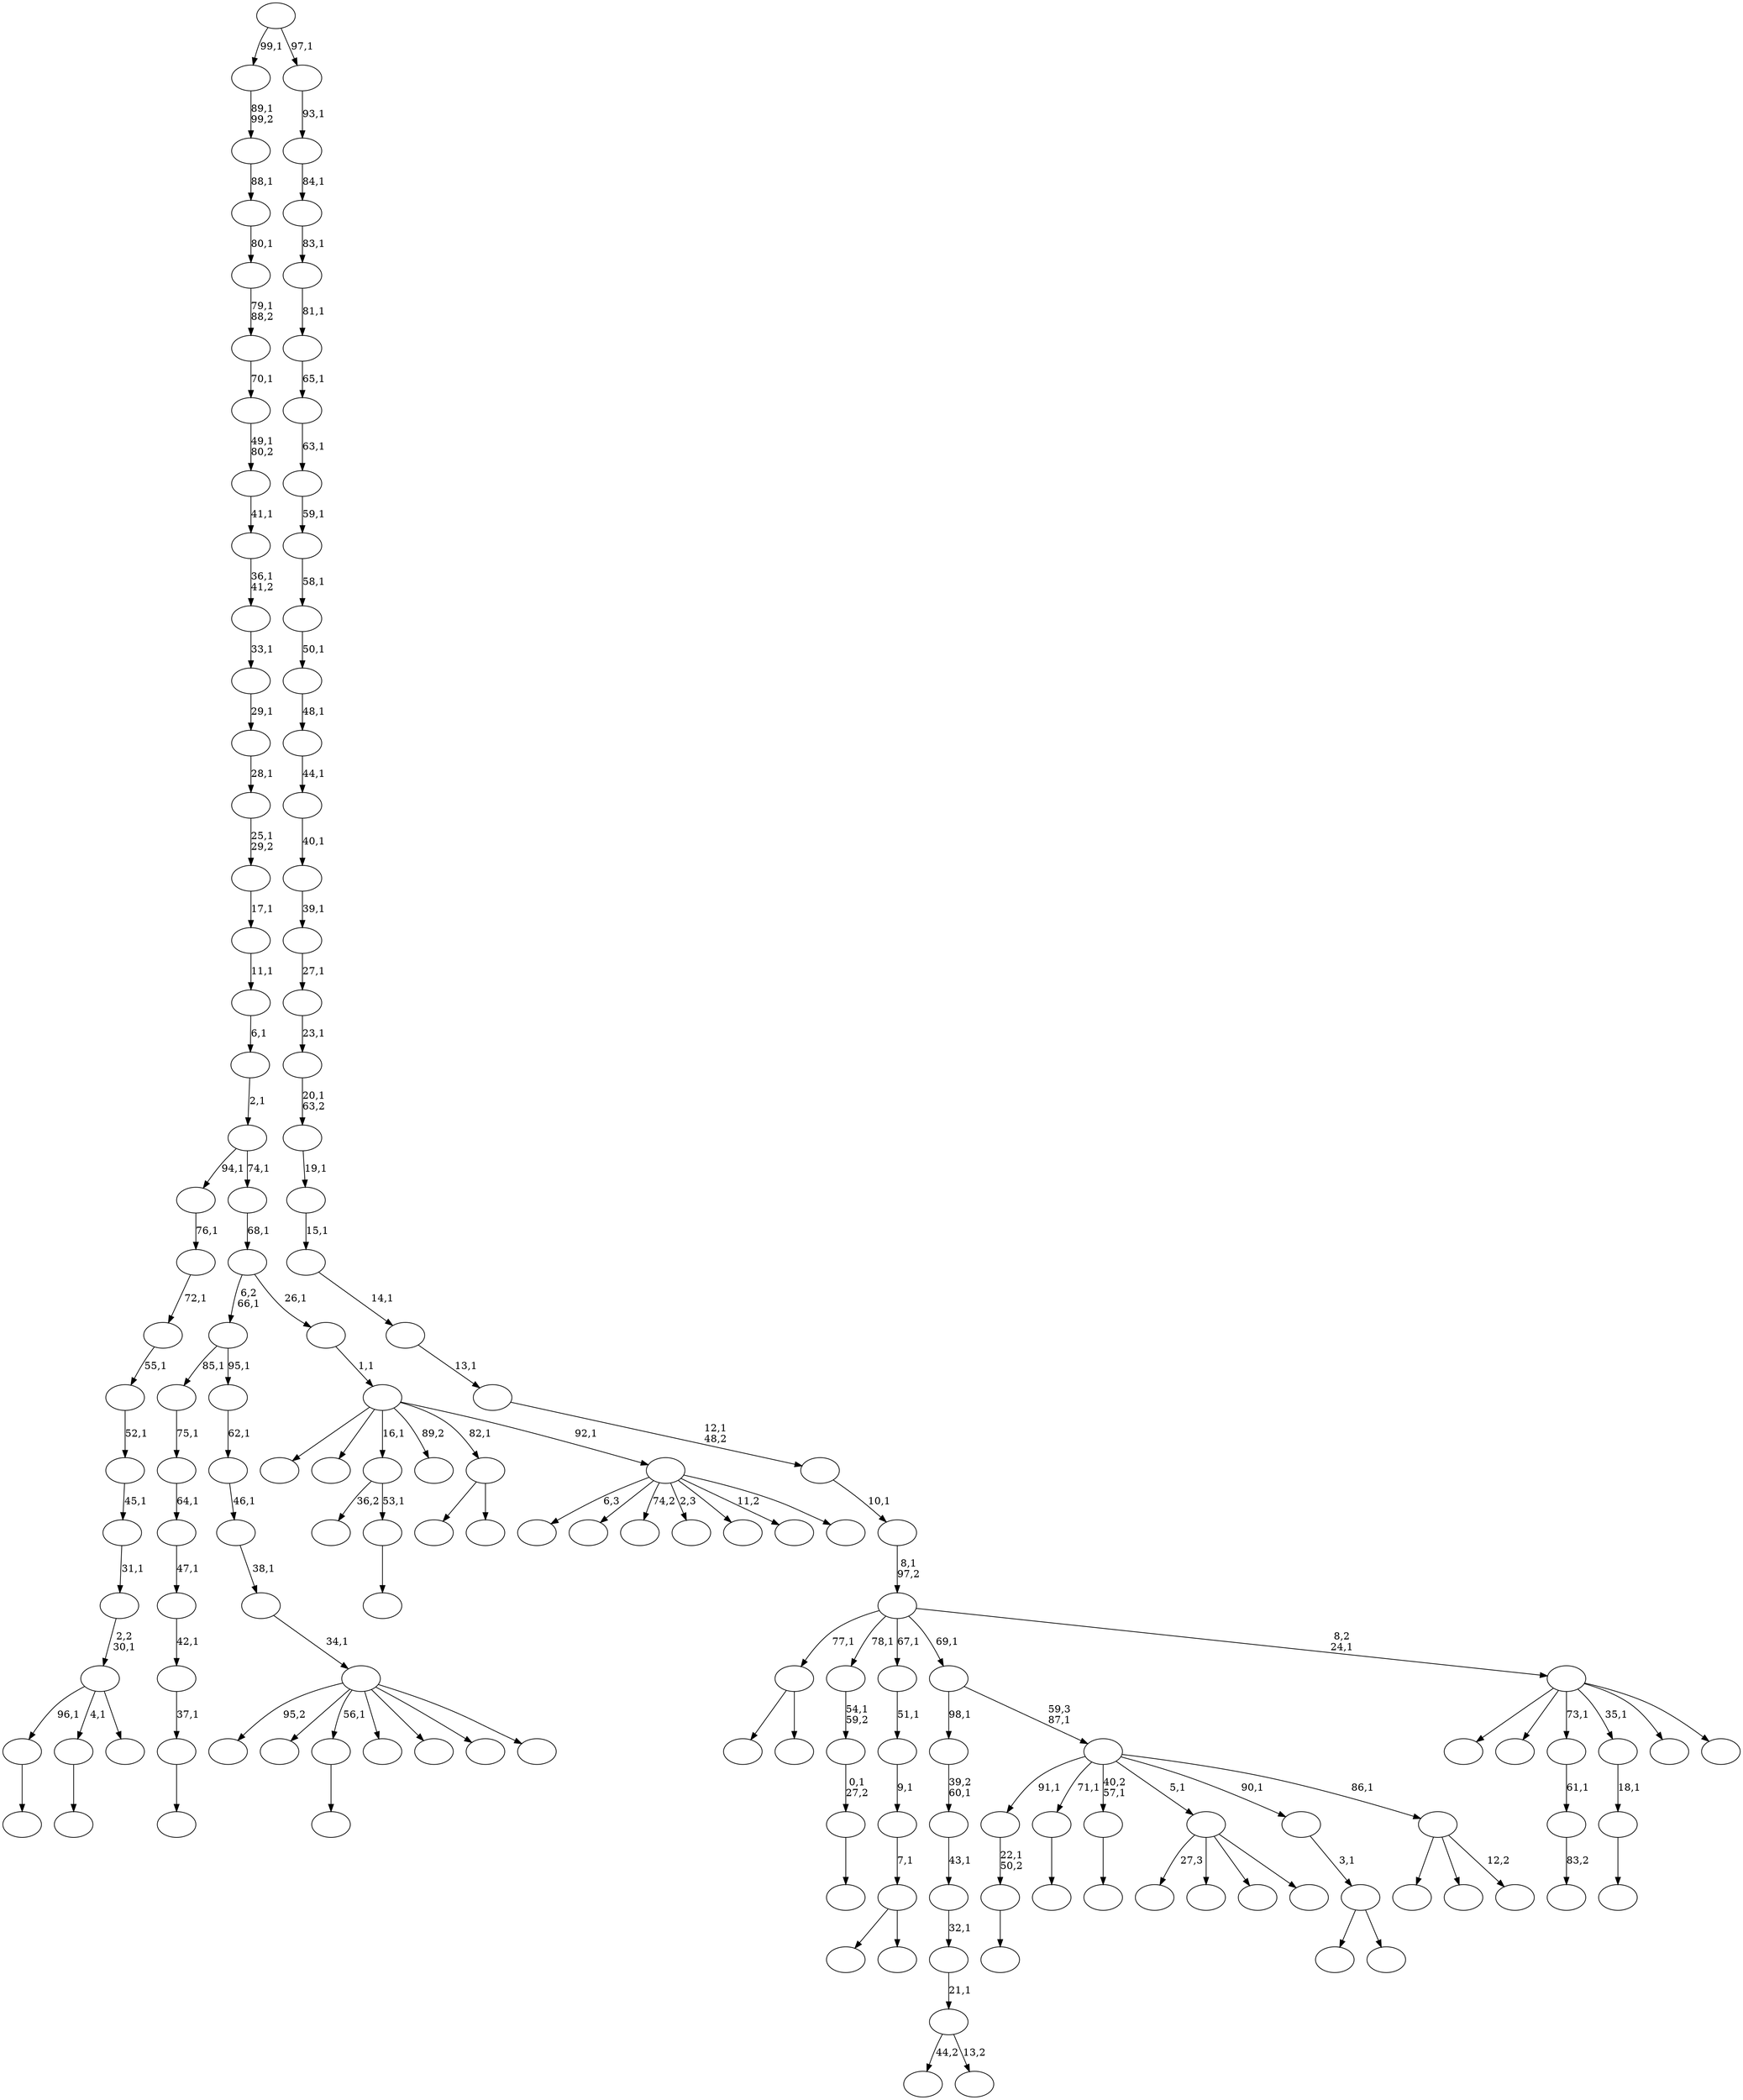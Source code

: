 digraph T {
	150 [label=""]
	149 [label=""]
	148 [label=""]
	147 [label=""]
	146 [label=""]
	145 [label=""]
	144 [label=""]
	143 [label=""]
	142 [label=""]
	141 [label=""]
	140 [label=""]
	139 [label=""]
	138 [label=""]
	137 [label=""]
	136 [label=""]
	135 [label=""]
	134 [label=""]
	133 [label=""]
	132 [label=""]
	131 [label=""]
	130 [label=""]
	129 [label=""]
	128 [label=""]
	127 [label=""]
	126 [label=""]
	125 [label=""]
	124 [label=""]
	123 [label=""]
	122 [label=""]
	121 [label=""]
	120 [label=""]
	119 [label=""]
	118 [label=""]
	117 [label=""]
	116 [label=""]
	115 [label=""]
	114 [label=""]
	113 [label=""]
	112 [label=""]
	111 [label=""]
	110 [label=""]
	109 [label=""]
	108 [label=""]
	107 [label=""]
	106 [label=""]
	105 [label=""]
	104 [label=""]
	103 [label=""]
	102 [label=""]
	101 [label=""]
	100 [label=""]
	99 [label=""]
	98 [label=""]
	97 [label=""]
	96 [label=""]
	95 [label=""]
	94 [label=""]
	93 [label=""]
	92 [label=""]
	91 [label=""]
	90 [label=""]
	89 [label=""]
	88 [label=""]
	87 [label=""]
	86 [label=""]
	85 [label=""]
	84 [label=""]
	83 [label=""]
	82 [label=""]
	81 [label=""]
	80 [label=""]
	79 [label=""]
	78 [label=""]
	77 [label=""]
	76 [label=""]
	75 [label=""]
	74 [label=""]
	73 [label=""]
	72 [label=""]
	71 [label=""]
	70 [label=""]
	69 [label=""]
	68 [label=""]
	67 [label=""]
	66 [label=""]
	65 [label=""]
	64 [label=""]
	63 [label=""]
	62 [label=""]
	61 [label=""]
	60 [label=""]
	59 [label=""]
	58 [label=""]
	57 [label=""]
	56 [label=""]
	55 [label=""]
	54 [label=""]
	53 [label=""]
	52 [label=""]
	51 [label=""]
	50 [label=""]
	49 [label=""]
	48 [label=""]
	47 [label=""]
	46 [label=""]
	45 [label=""]
	44 [label=""]
	43 [label=""]
	42 [label=""]
	41 [label=""]
	40 [label=""]
	39 [label=""]
	38 [label=""]
	37 [label=""]
	36 [label=""]
	35 [label=""]
	34 [label=""]
	33 [label=""]
	32 [label=""]
	31 [label=""]
	30 [label=""]
	29 [label=""]
	28 [label=""]
	27 [label=""]
	26 [label=""]
	25 [label=""]
	24 [label=""]
	23 [label=""]
	22 [label=""]
	21 [label=""]
	20 [label=""]
	19 [label=""]
	18 [label=""]
	17 [label=""]
	16 [label=""]
	15 [label=""]
	14 [label=""]
	13 [label=""]
	12 [label=""]
	11 [label=""]
	10 [label=""]
	9 [label=""]
	8 [label=""]
	7 [label=""]
	6 [label=""]
	5 [label=""]
	4 [label=""]
	3 [label=""]
	2 [label=""]
	1 [label=""]
	0 [label=""]
	143 -> 144 [label=""]
	139 -> 140 [label=""]
	138 -> 139 [label="22,1\n50,2"]
	130 -> 133 [label=""]
	130 -> 131 [label=""]
	128 -> 129 [label=""]
	126 -> 127 [label=""]
	123 -> 124 [label=""]
	122 -> 145 [label="36,2"]
	122 -> 123 [label="53,1"]
	120 -> 121 [label=""]
	119 -> 120 [label="37,1"]
	118 -> 119 [label="42,1"]
	117 -> 118 [label="47,1"]
	116 -> 117 [label="64,1"]
	115 -> 116 [label="75,1"]
	111 -> 112 [label=""]
	108 -> 137 [label="44,2"]
	108 -> 109 [label="13,2"]
	107 -> 108 [label="21,1"]
	106 -> 107 [label="32,1"]
	105 -> 106 [label="43,1"]
	104 -> 105 [label="39,2\n60,1"]
	102 -> 103 [label=""]
	101 -> 102 [label="0,1\n27,2"]
	100 -> 101 [label="54,1\n59,2"]
	95 -> 146 [label=""]
	95 -> 96 [label=""]
	92 -> 93 [label=""]
	90 -> 91 [label="83,2"]
	89 -> 90 [label="61,1"]
	87 -> 88 [label=""]
	86 -> 87 [label="18,1"]
	83 -> 150 [label="27,3"]
	83 -> 113 [label=""]
	83 -> 98 [label=""]
	83 -> 84 [label=""]
	81 -> 110 [label=""]
	81 -> 82 [label=""]
	80 -> 81 [label="3,1"]
	77 -> 142 [label=""]
	77 -> 78 [label=""]
	76 -> 77 [label="7,1"]
	75 -> 76 [label="9,1"]
	74 -> 75 [label="51,1"]
	72 -> 143 [label="96,1"]
	72 -> 92 [label="4,1"]
	72 -> 73 [label=""]
	71 -> 72 [label="2,2\n30,1"]
	70 -> 71 [label="31,1"]
	69 -> 70 [label="45,1"]
	68 -> 69 [label="52,1"]
	67 -> 68 [label="55,1"]
	66 -> 67 [label="72,1"]
	65 -> 66 [label="76,1"]
	62 -> 135 [label="95,2"]
	62 -> 134 [label=""]
	62 -> 126 [label="56,1"]
	62 -> 125 [label=""]
	62 -> 97 [label=""]
	62 -> 94 [label=""]
	62 -> 63 [label=""]
	61 -> 62 [label="34,1"]
	60 -> 61 [label="38,1"]
	59 -> 60 [label="46,1"]
	58 -> 59 [label="62,1"]
	57 -> 115 [label="85,1"]
	57 -> 58 [label="95,1"]
	54 -> 136 [label=""]
	54 -> 64 [label=""]
	54 -> 55 [label="12,2"]
	53 -> 138 [label="91,1"]
	53 -> 128 [label="71,1"]
	53 -> 111 [label="40,2\n57,1"]
	53 -> 83 [label="5,1"]
	53 -> 80 [label="90,1"]
	53 -> 54 [label="86,1"]
	52 -> 104 [label="98,1"]
	52 -> 53 [label="59,3\n87,1"]
	48 -> 149 [label="6,3"]
	48 -> 141 [label=""]
	48 -> 79 [label="74,2"]
	48 -> 56 [label="2,3"]
	48 -> 51 [label=""]
	48 -> 50 [label="11,2"]
	48 -> 49 [label=""]
	47 -> 147 [label=""]
	47 -> 132 [label=""]
	47 -> 122 [label="16,1"]
	47 -> 99 [label="89,2"]
	47 -> 95 [label="82,1"]
	47 -> 48 [label="92,1"]
	46 -> 47 [label="1,1"]
	45 -> 57 [label="6,2\n66,1"]
	45 -> 46 [label="26,1"]
	44 -> 45 [label="68,1"]
	43 -> 65 [label="94,1"]
	43 -> 44 [label="74,1"]
	42 -> 43 [label="2,1"]
	41 -> 42 [label="6,1"]
	40 -> 41 [label="11,1"]
	39 -> 40 [label="17,1"]
	38 -> 39 [label="25,1\n29,2"]
	37 -> 38 [label="28,1"]
	36 -> 37 [label="29,1"]
	35 -> 36 [label="33,1"]
	34 -> 35 [label="36,1\n41,2"]
	33 -> 34 [label="41,1"]
	32 -> 33 [label="49,1\n80,2"]
	31 -> 32 [label="70,1"]
	30 -> 31 [label="79,1\n88,2"]
	29 -> 30 [label="80,1"]
	28 -> 29 [label="88,1"]
	27 -> 28 [label="89,1\n99,2"]
	25 -> 148 [label=""]
	25 -> 114 [label=""]
	25 -> 89 [label="73,1"]
	25 -> 86 [label="35,1"]
	25 -> 85 [label=""]
	25 -> 26 [label=""]
	24 -> 130 [label="77,1"]
	24 -> 100 [label="78,1"]
	24 -> 74 [label="67,1"]
	24 -> 52 [label="69,1"]
	24 -> 25 [label="8,2\n24,1"]
	23 -> 24 [label="8,1\n97,2"]
	22 -> 23 [label="10,1"]
	21 -> 22 [label="12,1\n48,2"]
	20 -> 21 [label="13,1"]
	19 -> 20 [label="14,1"]
	18 -> 19 [label="15,1"]
	17 -> 18 [label="19,1"]
	16 -> 17 [label="20,1\n63,2"]
	15 -> 16 [label="23,1"]
	14 -> 15 [label="27,1"]
	13 -> 14 [label="39,1"]
	12 -> 13 [label="40,1"]
	11 -> 12 [label="44,1"]
	10 -> 11 [label="48,1"]
	9 -> 10 [label="50,1"]
	8 -> 9 [label="58,1"]
	7 -> 8 [label="59,1"]
	6 -> 7 [label="63,1"]
	5 -> 6 [label="65,1"]
	4 -> 5 [label="81,1"]
	3 -> 4 [label="83,1"]
	2 -> 3 [label="84,1"]
	1 -> 2 [label="93,1"]
	0 -> 27 [label="99,1"]
	0 -> 1 [label="97,1"]
}
